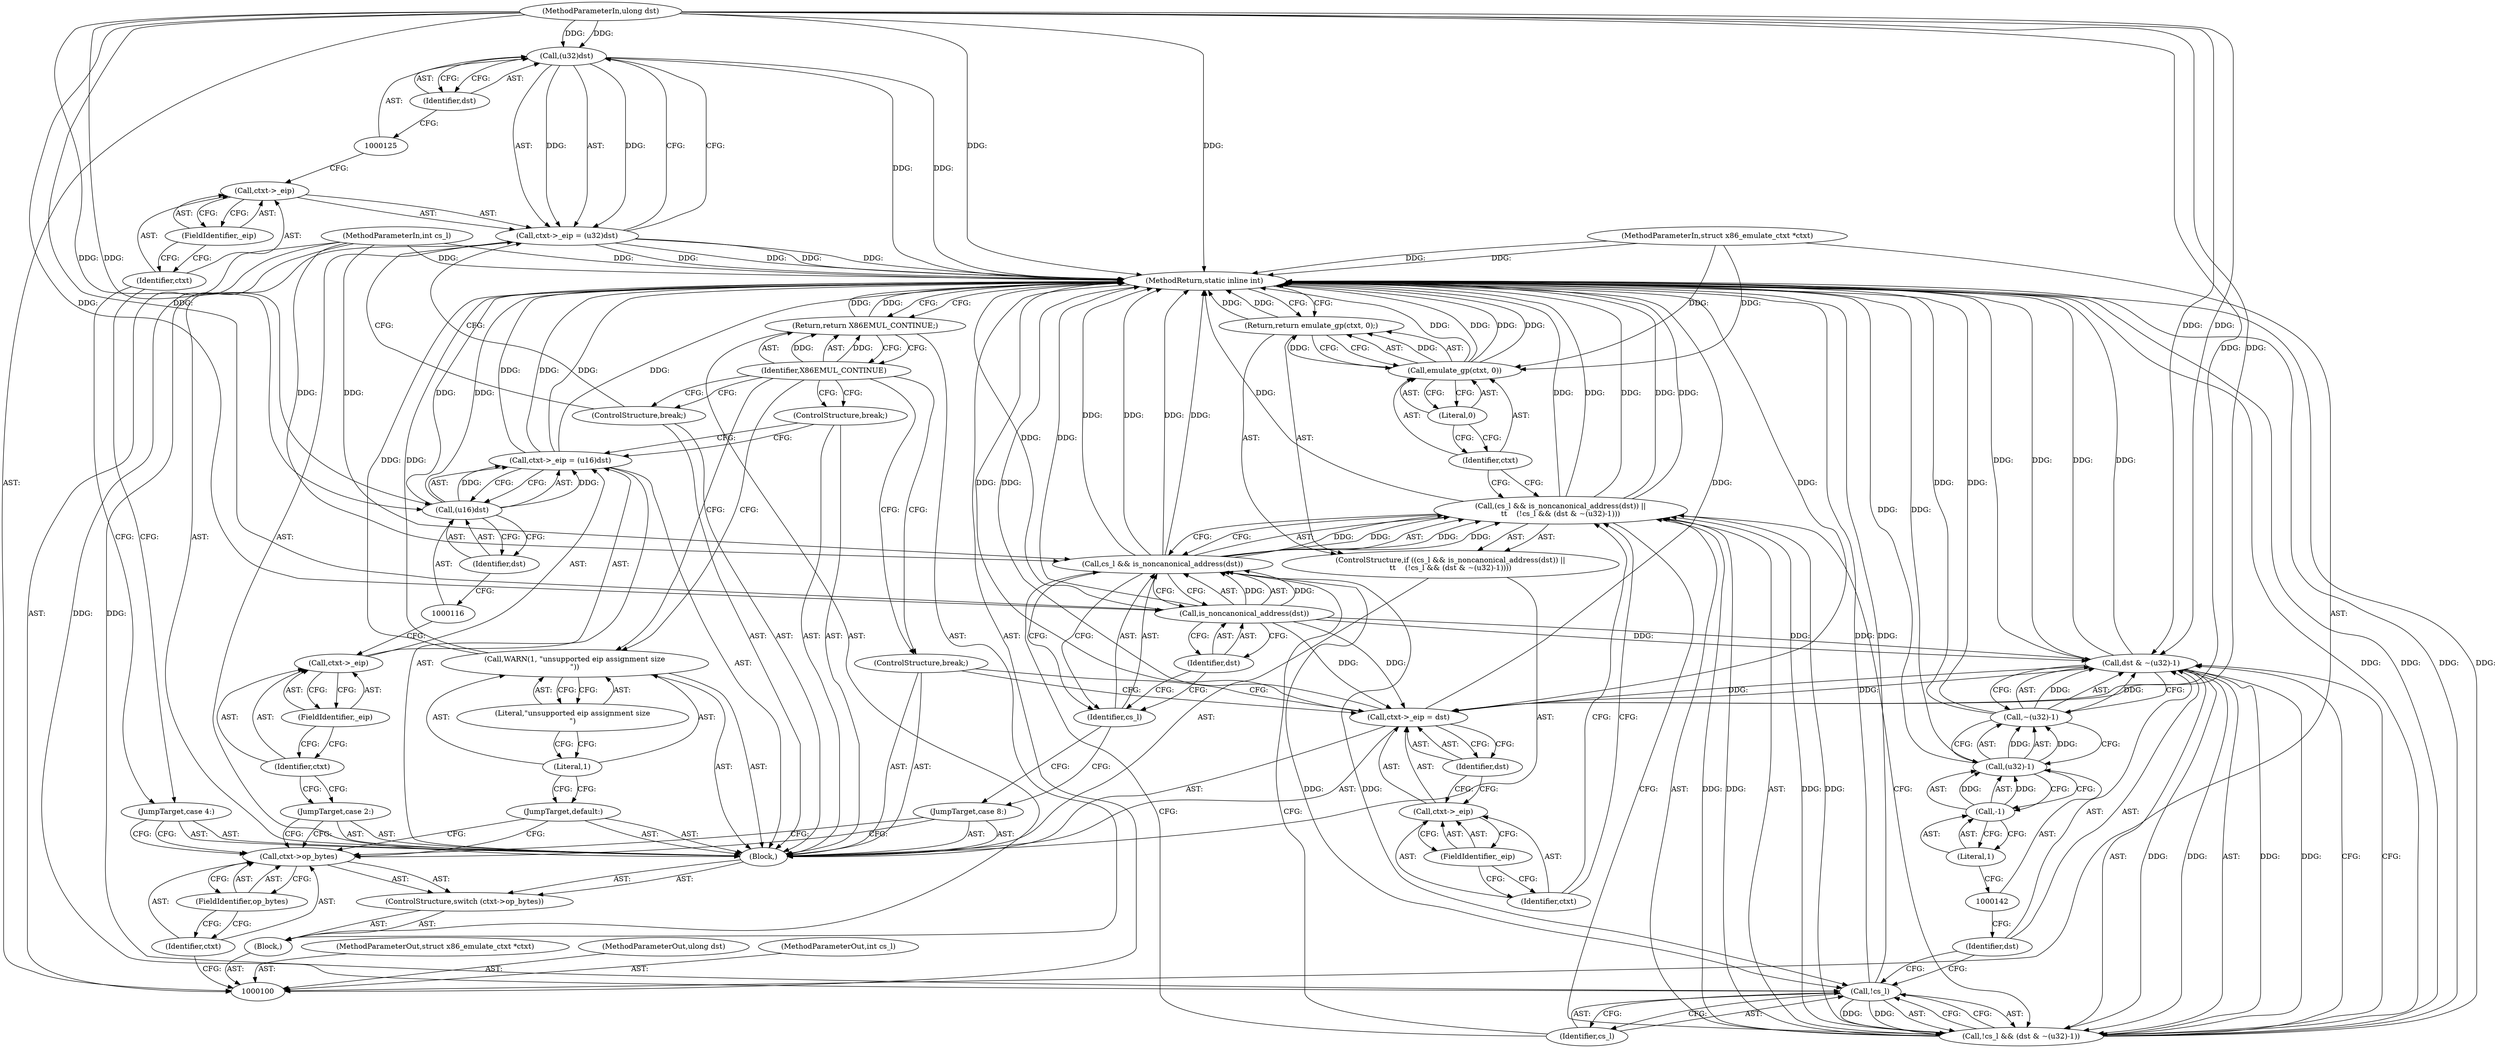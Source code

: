 digraph "0_linux_234f3ce485d54017f15cf5e0699cff4100121601" {
"1000124" [label="(Call,(u32)dst)"];
"1000126" [label="(Identifier,dst)"];
"1000120" [label="(Call,ctxt->_eip = (u32)dst)"];
"1000121" [label="(Call,ctxt->_eip)"];
"1000122" [label="(Identifier,ctxt)"];
"1000123" [label="(FieldIdentifier,_eip)"];
"1000127" [label="(ControlStructure,break;)"];
"1000128" [label="(JumpTarget,case 8:)"];
"1000133" [label="(Call,is_noncanonical_address(dst))"];
"1000129" [label="(ControlStructure,if ((cs_l && is_noncanonical_address(dst)) ||\n\t\t    (!cs_l && (dst & ~(u32)-1))))"];
"1000134" [label="(Identifier,dst)"];
"1000130" [label="(Call,(cs_l && is_noncanonical_address(dst)) ||\n\t\t    (!cs_l && (dst & ~(u32)-1)))"];
"1000131" [label="(Call,cs_l && is_noncanonical_address(dst))"];
"1000132" [label="(Identifier,cs_l)"];
"1000138" [label="(Call,dst & ~(u32)-1)"];
"1000139" [label="(Identifier,dst)"];
"1000140" [label="(Call,~(u32)-1)"];
"1000141" [label="(Call,(u32)-1)"];
"1000143" [label="(Call,-1)"];
"1000144" [label="(Literal,1)"];
"1000135" [label="(Call,!cs_l && (dst & ~(u32)-1))"];
"1000136" [label="(Call,!cs_l)"];
"1000137" [label="(Identifier,cs_l)"];
"1000146" [label="(Call,emulate_gp(ctxt, 0))"];
"1000147" [label="(Identifier,ctxt)"];
"1000148" [label="(Literal,0)"];
"1000145" [label="(Return,return emulate_gp(ctxt, 0);)"];
"1000153" [label="(Identifier,dst)"];
"1000149" [label="(Call,ctxt->_eip = dst)"];
"1000150" [label="(Call,ctxt->_eip)"];
"1000151" [label="(Identifier,ctxt)"];
"1000152" [label="(FieldIdentifier,_eip)"];
"1000154" [label="(ControlStructure,break;)"];
"1000155" [label="(JumpTarget,default:)"];
"1000158" [label="(Literal,\"unsupported eip assignment size\n\")"];
"1000156" [label="(Call,WARN(1, \"unsupported eip assignment size\n\"))"];
"1000157" [label="(Literal,1)"];
"1000161" [label="(MethodReturn,static inline int)"];
"1000101" [label="(MethodParameterIn,struct x86_emulate_ctxt *ctxt)"];
"1000245" [label="(MethodParameterOut,struct x86_emulate_ctxt *ctxt)"];
"1000102" [label="(MethodParameterIn,ulong dst)"];
"1000246" [label="(MethodParameterOut,ulong dst)"];
"1000159" [label="(Return,return X86EMUL_CONTINUE;)"];
"1000160" [label="(Identifier,X86EMUL_CONTINUE)"];
"1000103" [label="(MethodParameterIn,int cs_l)"];
"1000247" [label="(MethodParameterOut,int cs_l)"];
"1000104" [label="(Block,)"];
"1000106" [label="(Call,ctxt->op_bytes)"];
"1000107" [label="(Identifier,ctxt)"];
"1000108" [label="(FieldIdentifier,op_bytes)"];
"1000105" [label="(ControlStructure,switch (ctxt->op_bytes))"];
"1000109" [label="(Block,)"];
"1000110" [label="(JumpTarget,case 2:)"];
"1000115" [label="(Call,(u16)dst)"];
"1000111" [label="(Call,ctxt->_eip = (u16)dst)"];
"1000112" [label="(Call,ctxt->_eip)"];
"1000113" [label="(Identifier,ctxt)"];
"1000117" [label="(Identifier,dst)"];
"1000114" [label="(FieldIdentifier,_eip)"];
"1000118" [label="(ControlStructure,break;)"];
"1000119" [label="(JumpTarget,case 4:)"];
"1000124" -> "1000120"  [label="AST: "];
"1000124" -> "1000126"  [label="CFG: "];
"1000125" -> "1000124"  [label="AST: "];
"1000126" -> "1000124"  [label="AST: "];
"1000120" -> "1000124"  [label="CFG: "];
"1000124" -> "1000161"  [label="DDG: "];
"1000124" -> "1000120"  [label="DDG: "];
"1000102" -> "1000124"  [label="DDG: "];
"1000126" -> "1000124"  [label="AST: "];
"1000126" -> "1000125"  [label="CFG: "];
"1000124" -> "1000126"  [label="CFG: "];
"1000120" -> "1000109"  [label="AST: "];
"1000120" -> "1000124"  [label="CFG: "];
"1000121" -> "1000120"  [label="AST: "];
"1000124" -> "1000120"  [label="AST: "];
"1000127" -> "1000120"  [label="CFG: "];
"1000120" -> "1000161"  [label="DDG: "];
"1000120" -> "1000161"  [label="DDG: "];
"1000124" -> "1000120"  [label="DDG: "];
"1000121" -> "1000120"  [label="AST: "];
"1000121" -> "1000123"  [label="CFG: "];
"1000122" -> "1000121"  [label="AST: "];
"1000123" -> "1000121"  [label="AST: "];
"1000125" -> "1000121"  [label="CFG: "];
"1000122" -> "1000121"  [label="AST: "];
"1000122" -> "1000119"  [label="CFG: "];
"1000123" -> "1000122"  [label="CFG: "];
"1000123" -> "1000121"  [label="AST: "];
"1000123" -> "1000122"  [label="CFG: "];
"1000121" -> "1000123"  [label="CFG: "];
"1000127" -> "1000109"  [label="AST: "];
"1000127" -> "1000120"  [label="CFG: "];
"1000160" -> "1000127"  [label="CFG: "];
"1000128" -> "1000109"  [label="AST: "];
"1000128" -> "1000106"  [label="CFG: "];
"1000132" -> "1000128"  [label="CFG: "];
"1000133" -> "1000131"  [label="AST: "];
"1000133" -> "1000134"  [label="CFG: "];
"1000134" -> "1000133"  [label="AST: "];
"1000131" -> "1000133"  [label="CFG: "];
"1000133" -> "1000161"  [label="DDG: "];
"1000133" -> "1000131"  [label="DDG: "];
"1000102" -> "1000133"  [label="DDG: "];
"1000133" -> "1000138"  [label="DDG: "];
"1000133" -> "1000149"  [label="DDG: "];
"1000129" -> "1000109"  [label="AST: "];
"1000130" -> "1000129"  [label="AST: "];
"1000145" -> "1000129"  [label="AST: "];
"1000134" -> "1000133"  [label="AST: "];
"1000134" -> "1000132"  [label="CFG: "];
"1000133" -> "1000134"  [label="CFG: "];
"1000130" -> "1000129"  [label="AST: "];
"1000130" -> "1000131"  [label="CFG: "];
"1000130" -> "1000135"  [label="CFG: "];
"1000131" -> "1000130"  [label="AST: "];
"1000135" -> "1000130"  [label="AST: "];
"1000147" -> "1000130"  [label="CFG: "];
"1000151" -> "1000130"  [label="CFG: "];
"1000130" -> "1000161"  [label="DDG: "];
"1000130" -> "1000161"  [label="DDG: "];
"1000130" -> "1000161"  [label="DDG: "];
"1000131" -> "1000130"  [label="DDG: "];
"1000131" -> "1000130"  [label="DDG: "];
"1000135" -> "1000130"  [label="DDG: "];
"1000135" -> "1000130"  [label="DDG: "];
"1000131" -> "1000130"  [label="AST: "];
"1000131" -> "1000132"  [label="CFG: "];
"1000131" -> "1000133"  [label="CFG: "];
"1000132" -> "1000131"  [label="AST: "];
"1000133" -> "1000131"  [label="AST: "];
"1000137" -> "1000131"  [label="CFG: "];
"1000130" -> "1000131"  [label="CFG: "];
"1000131" -> "1000161"  [label="DDG: "];
"1000131" -> "1000161"  [label="DDG: "];
"1000131" -> "1000130"  [label="DDG: "];
"1000131" -> "1000130"  [label="DDG: "];
"1000103" -> "1000131"  [label="DDG: "];
"1000133" -> "1000131"  [label="DDG: "];
"1000131" -> "1000136"  [label="DDG: "];
"1000132" -> "1000131"  [label="AST: "];
"1000132" -> "1000128"  [label="CFG: "];
"1000134" -> "1000132"  [label="CFG: "];
"1000131" -> "1000132"  [label="CFG: "];
"1000138" -> "1000135"  [label="AST: "];
"1000138" -> "1000140"  [label="CFG: "];
"1000139" -> "1000138"  [label="AST: "];
"1000140" -> "1000138"  [label="AST: "];
"1000135" -> "1000138"  [label="CFG: "];
"1000138" -> "1000161"  [label="DDG: "];
"1000138" -> "1000161"  [label="DDG: "];
"1000138" -> "1000135"  [label="DDG: "];
"1000138" -> "1000135"  [label="DDG: "];
"1000133" -> "1000138"  [label="DDG: "];
"1000102" -> "1000138"  [label="DDG: "];
"1000140" -> "1000138"  [label="DDG: "];
"1000138" -> "1000149"  [label="DDG: "];
"1000139" -> "1000138"  [label="AST: "];
"1000139" -> "1000136"  [label="CFG: "];
"1000142" -> "1000139"  [label="CFG: "];
"1000140" -> "1000138"  [label="AST: "];
"1000140" -> "1000141"  [label="CFG: "];
"1000141" -> "1000140"  [label="AST: "];
"1000138" -> "1000140"  [label="CFG: "];
"1000140" -> "1000161"  [label="DDG: "];
"1000140" -> "1000138"  [label="DDG: "];
"1000141" -> "1000140"  [label="DDG: "];
"1000141" -> "1000140"  [label="AST: "];
"1000141" -> "1000143"  [label="CFG: "];
"1000142" -> "1000141"  [label="AST: "];
"1000143" -> "1000141"  [label="AST: "];
"1000140" -> "1000141"  [label="CFG: "];
"1000141" -> "1000161"  [label="DDG: "];
"1000141" -> "1000140"  [label="DDG: "];
"1000143" -> "1000141"  [label="DDG: "];
"1000143" -> "1000141"  [label="AST: "];
"1000143" -> "1000144"  [label="CFG: "];
"1000144" -> "1000143"  [label="AST: "];
"1000141" -> "1000143"  [label="CFG: "];
"1000143" -> "1000141"  [label="DDG: "];
"1000144" -> "1000143"  [label="AST: "];
"1000144" -> "1000142"  [label="CFG: "];
"1000143" -> "1000144"  [label="CFG: "];
"1000135" -> "1000130"  [label="AST: "];
"1000135" -> "1000136"  [label="CFG: "];
"1000135" -> "1000138"  [label="CFG: "];
"1000136" -> "1000135"  [label="AST: "];
"1000138" -> "1000135"  [label="AST: "];
"1000130" -> "1000135"  [label="CFG: "];
"1000135" -> "1000161"  [label="DDG: "];
"1000135" -> "1000161"  [label="DDG: "];
"1000135" -> "1000130"  [label="DDG: "];
"1000135" -> "1000130"  [label="DDG: "];
"1000136" -> "1000135"  [label="DDG: "];
"1000138" -> "1000135"  [label="DDG: "];
"1000138" -> "1000135"  [label="DDG: "];
"1000136" -> "1000135"  [label="AST: "];
"1000136" -> "1000137"  [label="CFG: "];
"1000137" -> "1000136"  [label="AST: "];
"1000139" -> "1000136"  [label="CFG: "];
"1000135" -> "1000136"  [label="CFG: "];
"1000136" -> "1000161"  [label="DDG: "];
"1000136" -> "1000135"  [label="DDG: "];
"1000131" -> "1000136"  [label="DDG: "];
"1000103" -> "1000136"  [label="DDG: "];
"1000137" -> "1000136"  [label="AST: "];
"1000137" -> "1000131"  [label="CFG: "];
"1000136" -> "1000137"  [label="CFG: "];
"1000146" -> "1000145"  [label="AST: "];
"1000146" -> "1000148"  [label="CFG: "];
"1000147" -> "1000146"  [label="AST: "];
"1000148" -> "1000146"  [label="AST: "];
"1000145" -> "1000146"  [label="CFG: "];
"1000146" -> "1000161"  [label="DDG: "];
"1000146" -> "1000161"  [label="DDG: "];
"1000146" -> "1000145"  [label="DDG: "];
"1000101" -> "1000146"  [label="DDG: "];
"1000147" -> "1000146"  [label="AST: "];
"1000147" -> "1000130"  [label="CFG: "];
"1000148" -> "1000147"  [label="CFG: "];
"1000148" -> "1000146"  [label="AST: "];
"1000148" -> "1000147"  [label="CFG: "];
"1000146" -> "1000148"  [label="CFG: "];
"1000145" -> "1000129"  [label="AST: "];
"1000145" -> "1000146"  [label="CFG: "];
"1000146" -> "1000145"  [label="AST: "];
"1000161" -> "1000145"  [label="CFG: "];
"1000145" -> "1000161"  [label="DDG: "];
"1000146" -> "1000145"  [label="DDG: "];
"1000153" -> "1000149"  [label="AST: "];
"1000153" -> "1000150"  [label="CFG: "];
"1000149" -> "1000153"  [label="CFG: "];
"1000149" -> "1000109"  [label="AST: "];
"1000149" -> "1000153"  [label="CFG: "];
"1000150" -> "1000149"  [label="AST: "];
"1000153" -> "1000149"  [label="AST: "];
"1000154" -> "1000149"  [label="CFG: "];
"1000149" -> "1000161"  [label="DDG: "];
"1000149" -> "1000161"  [label="DDG: "];
"1000138" -> "1000149"  [label="DDG: "];
"1000133" -> "1000149"  [label="DDG: "];
"1000102" -> "1000149"  [label="DDG: "];
"1000150" -> "1000149"  [label="AST: "];
"1000150" -> "1000152"  [label="CFG: "];
"1000151" -> "1000150"  [label="AST: "];
"1000152" -> "1000150"  [label="AST: "];
"1000153" -> "1000150"  [label="CFG: "];
"1000151" -> "1000150"  [label="AST: "];
"1000151" -> "1000130"  [label="CFG: "];
"1000152" -> "1000151"  [label="CFG: "];
"1000152" -> "1000150"  [label="AST: "];
"1000152" -> "1000151"  [label="CFG: "];
"1000150" -> "1000152"  [label="CFG: "];
"1000154" -> "1000109"  [label="AST: "];
"1000154" -> "1000149"  [label="CFG: "];
"1000160" -> "1000154"  [label="CFG: "];
"1000155" -> "1000109"  [label="AST: "];
"1000155" -> "1000106"  [label="CFG: "];
"1000157" -> "1000155"  [label="CFG: "];
"1000158" -> "1000156"  [label="AST: "];
"1000158" -> "1000157"  [label="CFG: "];
"1000156" -> "1000158"  [label="CFG: "];
"1000156" -> "1000109"  [label="AST: "];
"1000156" -> "1000158"  [label="CFG: "];
"1000157" -> "1000156"  [label="AST: "];
"1000158" -> "1000156"  [label="AST: "];
"1000160" -> "1000156"  [label="CFG: "];
"1000156" -> "1000161"  [label="DDG: "];
"1000157" -> "1000156"  [label="AST: "];
"1000157" -> "1000155"  [label="CFG: "];
"1000158" -> "1000157"  [label="CFG: "];
"1000161" -> "1000100"  [label="AST: "];
"1000161" -> "1000145"  [label="CFG: "];
"1000161" -> "1000159"  [label="CFG: "];
"1000145" -> "1000161"  [label="DDG: "];
"1000115" -> "1000161"  [label="DDG: "];
"1000138" -> "1000161"  [label="DDG: "];
"1000138" -> "1000161"  [label="DDG: "];
"1000149" -> "1000161"  [label="DDG: "];
"1000149" -> "1000161"  [label="DDG: "];
"1000146" -> "1000161"  [label="DDG: "];
"1000146" -> "1000161"  [label="DDG: "];
"1000136" -> "1000161"  [label="DDG: "];
"1000130" -> "1000161"  [label="DDG: "];
"1000130" -> "1000161"  [label="DDG: "];
"1000130" -> "1000161"  [label="DDG: "];
"1000124" -> "1000161"  [label="DDG: "];
"1000131" -> "1000161"  [label="DDG: "];
"1000131" -> "1000161"  [label="DDG: "];
"1000140" -> "1000161"  [label="DDG: "];
"1000103" -> "1000161"  [label="DDG: "];
"1000133" -> "1000161"  [label="DDG: "];
"1000111" -> "1000161"  [label="DDG: "];
"1000111" -> "1000161"  [label="DDG: "];
"1000120" -> "1000161"  [label="DDG: "];
"1000120" -> "1000161"  [label="DDG: "];
"1000102" -> "1000161"  [label="DDG: "];
"1000101" -> "1000161"  [label="DDG: "];
"1000141" -> "1000161"  [label="DDG: "];
"1000135" -> "1000161"  [label="DDG: "];
"1000135" -> "1000161"  [label="DDG: "];
"1000156" -> "1000161"  [label="DDG: "];
"1000159" -> "1000161"  [label="DDG: "];
"1000101" -> "1000100"  [label="AST: "];
"1000101" -> "1000161"  [label="DDG: "];
"1000101" -> "1000146"  [label="DDG: "];
"1000245" -> "1000100"  [label="AST: "];
"1000102" -> "1000100"  [label="AST: "];
"1000102" -> "1000161"  [label="DDG: "];
"1000102" -> "1000115"  [label="DDG: "];
"1000102" -> "1000124"  [label="DDG: "];
"1000102" -> "1000133"  [label="DDG: "];
"1000102" -> "1000138"  [label="DDG: "];
"1000102" -> "1000149"  [label="DDG: "];
"1000246" -> "1000100"  [label="AST: "];
"1000159" -> "1000104"  [label="AST: "];
"1000159" -> "1000160"  [label="CFG: "];
"1000160" -> "1000159"  [label="AST: "];
"1000161" -> "1000159"  [label="CFG: "];
"1000159" -> "1000161"  [label="DDG: "];
"1000160" -> "1000159"  [label="DDG: "];
"1000160" -> "1000159"  [label="AST: "];
"1000160" -> "1000118"  [label="CFG: "];
"1000160" -> "1000127"  [label="CFG: "];
"1000160" -> "1000154"  [label="CFG: "];
"1000160" -> "1000156"  [label="CFG: "];
"1000159" -> "1000160"  [label="CFG: "];
"1000160" -> "1000159"  [label="DDG: "];
"1000103" -> "1000100"  [label="AST: "];
"1000103" -> "1000161"  [label="DDG: "];
"1000103" -> "1000131"  [label="DDG: "];
"1000103" -> "1000136"  [label="DDG: "];
"1000247" -> "1000100"  [label="AST: "];
"1000104" -> "1000100"  [label="AST: "];
"1000105" -> "1000104"  [label="AST: "];
"1000159" -> "1000104"  [label="AST: "];
"1000106" -> "1000105"  [label="AST: "];
"1000106" -> "1000108"  [label="CFG: "];
"1000107" -> "1000106"  [label="AST: "];
"1000108" -> "1000106"  [label="AST: "];
"1000110" -> "1000106"  [label="CFG: "];
"1000119" -> "1000106"  [label="CFG: "];
"1000128" -> "1000106"  [label="CFG: "];
"1000155" -> "1000106"  [label="CFG: "];
"1000107" -> "1000106"  [label="AST: "];
"1000107" -> "1000100"  [label="CFG: "];
"1000108" -> "1000107"  [label="CFG: "];
"1000108" -> "1000106"  [label="AST: "];
"1000108" -> "1000107"  [label="CFG: "];
"1000106" -> "1000108"  [label="CFG: "];
"1000105" -> "1000104"  [label="AST: "];
"1000106" -> "1000105"  [label="AST: "];
"1000109" -> "1000105"  [label="AST: "];
"1000109" -> "1000105"  [label="AST: "];
"1000110" -> "1000109"  [label="AST: "];
"1000111" -> "1000109"  [label="AST: "];
"1000118" -> "1000109"  [label="AST: "];
"1000119" -> "1000109"  [label="AST: "];
"1000120" -> "1000109"  [label="AST: "];
"1000127" -> "1000109"  [label="AST: "];
"1000128" -> "1000109"  [label="AST: "];
"1000129" -> "1000109"  [label="AST: "];
"1000149" -> "1000109"  [label="AST: "];
"1000154" -> "1000109"  [label="AST: "];
"1000155" -> "1000109"  [label="AST: "];
"1000156" -> "1000109"  [label="AST: "];
"1000110" -> "1000109"  [label="AST: "];
"1000110" -> "1000106"  [label="CFG: "];
"1000113" -> "1000110"  [label="CFG: "];
"1000115" -> "1000111"  [label="AST: "];
"1000115" -> "1000117"  [label="CFG: "];
"1000116" -> "1000115"  [label="AST: "];
"1000117" -> "1000115"  [label="AST: "];
"1000111" -> "1000115"  [label="CFG: "];
"1000115" -> "1000161"  [label="DDG: "];
"1000115" -> "1000111"  [label="DDG: "];
"1000102" -> "1000115"  [label="DDG: "];
"1000111" -> "1000109"  [label="AST: "];
"1000111" -> "1000115"  [label="CFG: "];
"1000112" -> "1000111"  [label="AST: "];
"1000115" -> "1000111"  [label="AST: "];
"1000118" -> "1000111"  [label="CFG: "];
"1000111" -> "1000161"  [label="DDG: "];
"1000111" -> "1000161"  [label="DDG: "];
"1000115" -> "1000111"  [label="DDG: "];
"1000112" -> "1000111"  [label="AST: "];
"1000112" -> "1000114"  [label="CFG: "];
"1000113" -> "1000112"  [label="AST: "];
"1000114" -> "1000112"  [label="AST: "];
"1000116" -> "1000112"  [label="CFG: "];
"1000113" -> "1000112"  [label="AST: "];
"1000113" -> "1000110"  [label="CFG: "];
"1000114" -> "1000113"  [label="CFG: "];
"1000117" -> "1000115"  [label="AST: "];
"1000117" -> "1000116"  [label="CFG: "];
"1000115" -> "1000117"  [label="CFG: "];
"1000114" -> "1000112"  [label="AST: "];
"1000114" -> "1000113"  [label="CFG: "];
"1000112" -> "1000114"  [label="CFG: "];
"1000118" -> "1000109"  [label="AST: "];
"1000118" -> "1000111"  [label="CFG: "];
"1000160" -> "1000118"  [label="CFG: "];
"1000119" -> "1000109"  [label="AST: "];
"1000119" -> "1000106"  [label="CFG: "];
"1000122" -> "1000119"  [label="CFG: "];
}

